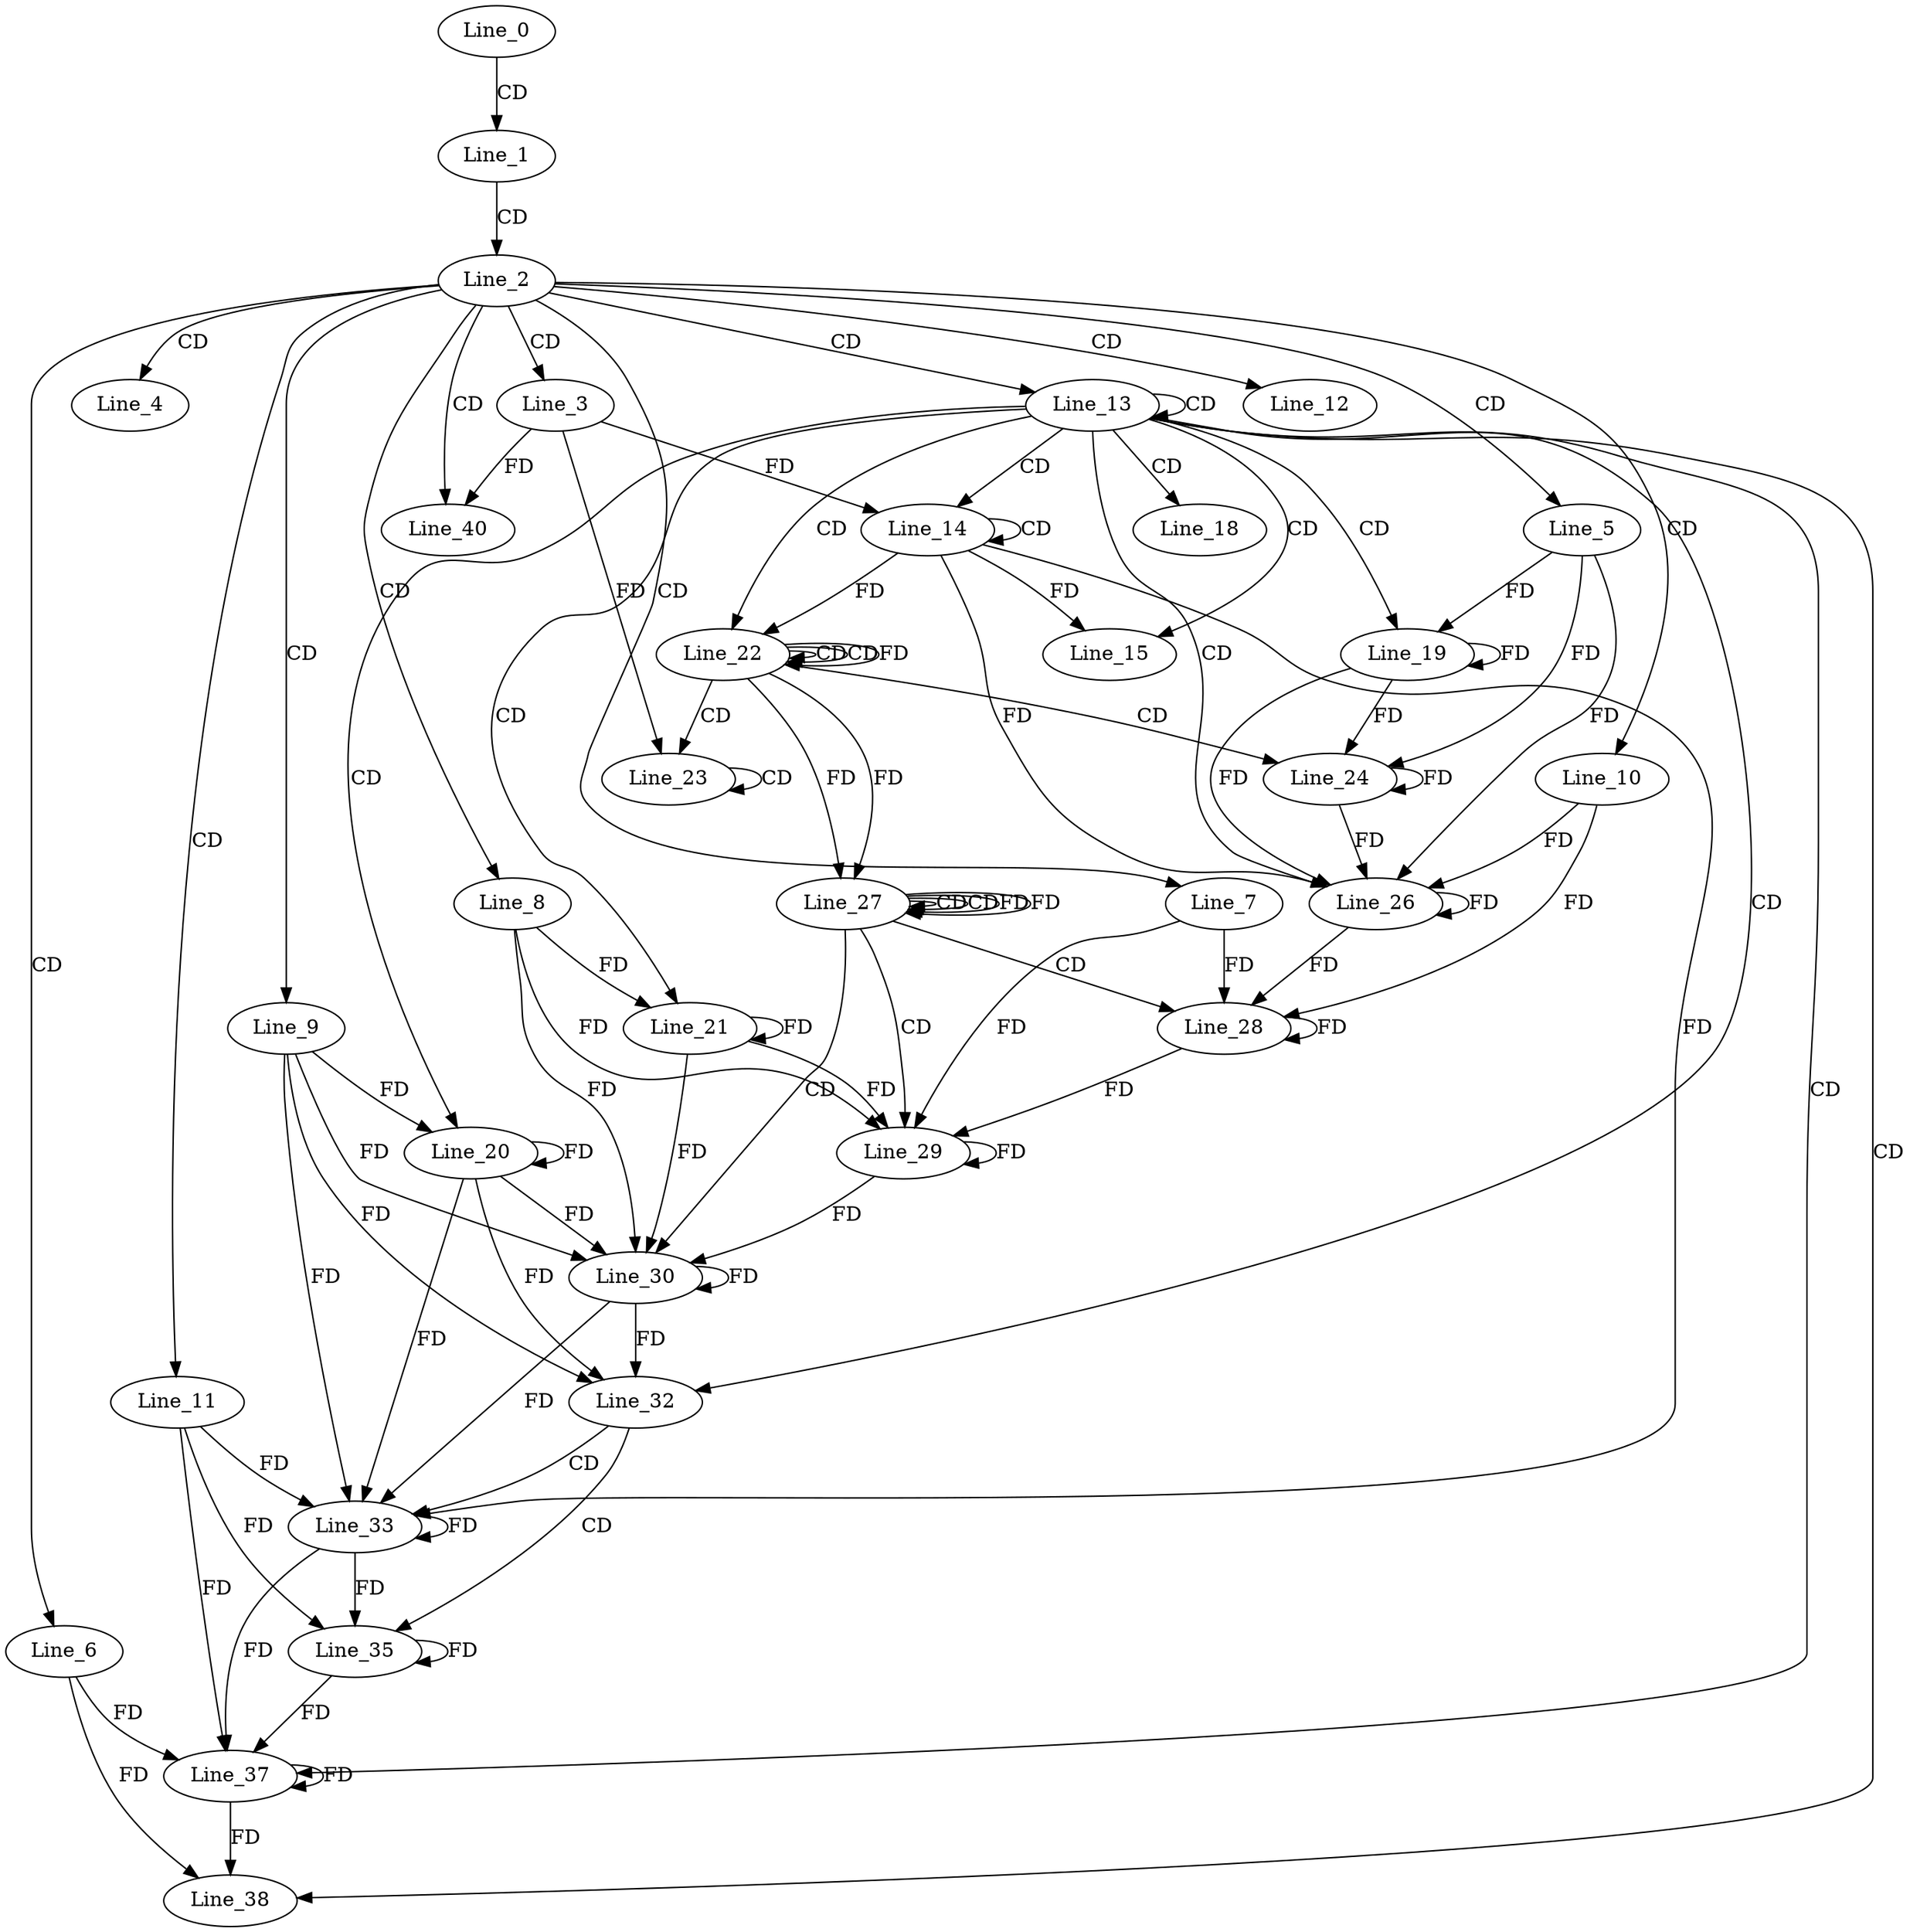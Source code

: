 digraph G {
  Line_0;
  Line_1;
  Line_2;
  Line_3;
  Line_4;
  Line_5;
  Line_6;
  Line_7;
  Line_8;
  Line_9;
  Line_10;
  Line_11;
  Line_12;
  Line_13;
  Line_14;
  Line_14;
  Line_15;
  Line_18;
  Line_19;
  Line_20;
  Line_21;
  Line_22;
  Line_22;
  Line_22;
  Line_23;
  Line_23;
  Line_24;
  Line_26;
  Line_27;
  Line_27;
  Line_27;
  Line_28;
  Line_29;
  Line_30;
  Line_32;
  Line_33;
  Line_35;
  Line_37;
  Line_37;
  Line_38;
  Line_40;
  Line_0 -> Line_1 [ label="CD" ];
  Line_1 -> Line_2 [ label="CD" ];
  Line_2 -> Line_3 [ label="CD" ];
  Line_2 -> Line_4 [ label="CD" ];
  Line_2 -> Line_5 [ label="CD" ];
  Line_2 -> Line_6 [ label="CD" ];
  Line_2 -> Line_7 [ label="CD" ];
  Line_2 -> Line_8 [ label="CD" ];
  Line_2 -> Line_9 [ label="CD" ];
  Line_2 -> Line_10 [ label="CD" ];
  Line_2 -> Line_11 [ label="CD" ];
  Line_2 -> Line_12 [ label="CD" ];
  Line_2 -> Line_13 [ label="CD" ];
  Line_13 -> Line_13 [ label="CD" ];
  Line_13 -> Line_14 [ label="CD" ];
  Line_14 -> Line_14 [ label="CD" ];
  Line_3 -> Line_14 [ label="FD" ];
  Line_13 -> Line_15 [ label="CD" ];
  Line_14 -> Line_15 [ label="FD" ];
  Line_13 -> Line_18 [ label="CD" ];
  Line_13 -> Line_19 [ label="CD" ];
  Line_19 -> Line_19 [ label="FD" ];
  Line_5 -> Line_19 [ label="FD" ];
  Line_13 -> Line_20 [ label="CD" ];
  Line_20 -> Line_20 [ label="FD" ];
  Line_9 -> Line_20 [ label="FD" ];
  Line_13 -> Line_21 [ label="CD" ];
  Line_21 -> Line_21 [ label="FD" ];
  Line_8 -> Line_21 [ label="FD" ];
  Line_13 -> Line_22 [ label="CD" ];
  Line_22 -> Line_22 [ label="CD" ];
  Line_14 -> Line_22 [ label="FD" ];
  Line_22 -> Line_22 [ label="CD" ];
  Line_22 -> Line_22 [ label="FD" ];
  Line_22 -> Line_23 [ label="CD" ];
  Line_23 -> Line_23 [ label="CD" ];
  Line_3 -> Line_23 [ label="FD" ];
  Line_22 -> Line_24 [ label="CD" ];
  Line_24 -> Line_24 [ label="FD" ];
  Line_19 -> Line_24 [ label="FD" ];
  Line_5 -> Line_24 [ label="FD" ];
  Line_13 -> Line_26 [ label="CD" ];
  Line_26 -> Line_26 [ label="FD" ];
  Line_10 -> Line_26 [ label="FD" ];
  Line_24 -> Line_26 [ label="FD" ];
  Line_19 -> Line_26 [ label="FD" ];
  Line_5 -> Line_26 [ label="FD" ];
  Line_14 -> Line_26 [ label="FD" ];
  Line_27 -> Line_27 [ label="CD" ];
  Line_22 -> Line_27 [ label="FD" ];
  Line_27 -> Line_27 [ label="CD" ];
  Line_27 -> Line_27 [ label="FD" ];
  Line_22 -> Line_27 [ label="FD" ];
  Line_27 -> Line_28 [ label="CD" ];
  Line_28 -> Line_28 [ label="FD" ];
  Line_7 -> Line_28 [ label="FD" ];
  Line_26 -> Line_28 [ label="FD" ];
  Line_10 -> Line_28 [ label="FD" ];
  Line_27 -> Line_29 [ label="CD" ];
  Line_29 -> Line_29 [ label="FD" ];
  Line_21 -> Line_29 [ label="FD" ];
  Line_8 -> Line_29 [ label="FD" ];
  Line_28 -> Line_29 [ label="FD" ];
  Line_7 -> Line_29 [ label="FD" ];
  Line_27 -> Line_30 [ label="CD" ];
  Line_30 -> Line_30 [ label="FD" ];
  Line_20 -> Line_30 [ label="FD" ];
  Line_9 -> Line_30 [ label="FD" ];
  Line_29 -> Line_30 [ label="FD" ];
  Line_21 -> Line_30 [ label="FD" ];
  Line_8 -> Line_30 [ label="FD" ];
  Line_13 -> Line_32 [ label="CD" ];
  Line_30 -> Line_32 [ label="FD" ];
  Line_20 -> Line_32 [ label="FD" ];
  Line_9 -> Line_32 [ label="FD" ];
  Line_32 -> Line_33 [ label="CD" ];
  Line_33 -> Line_33 [ label="FD" ];
  Line_11 -> Line_33 [ label="FD" ];
  Line_30 -> Line_33 [ label="FD" ];
  Line_20 -> Line_33 [ label="FD" ];
  Line_9 -> Line_33 [ label="FD" ];
  Line_14 -> Line_33 [ label="FD" ];
  Line_32 -> Line_35 [ label="CD" ];
  Line_33 -> Line_35 [ label="FD" ];
  Line_35 -> Line_35 [ label="FD" ];
  Line_11 -> Line_35 [ label="FD" ];
  Line_13 -> Line_37 [ label="CD" ];
  Line_37 -> Line_37 [ label="FD" ];
  Line_6 -> Line_37 [ label="FD" ];
  Line_33 -> Line_37 [ label="FD" ];
  Line_35 -> Line_37 [ label="FD" ];
  Line_11 -> Line_37 [ label="FD" ];
  Line_13 -> Line_38 [ label="CD" ];
  Line_37 -> Line_38 [ label="FD" ];
  Line_6 -> Line_38 [ label="FD" ];
  Line_2 -> Line_40 [ label="CD" ];
  Line_3 -> Line_40 [ label="FD" ];
  Line_27 -> Line_27 [ label="FD" ];
}
